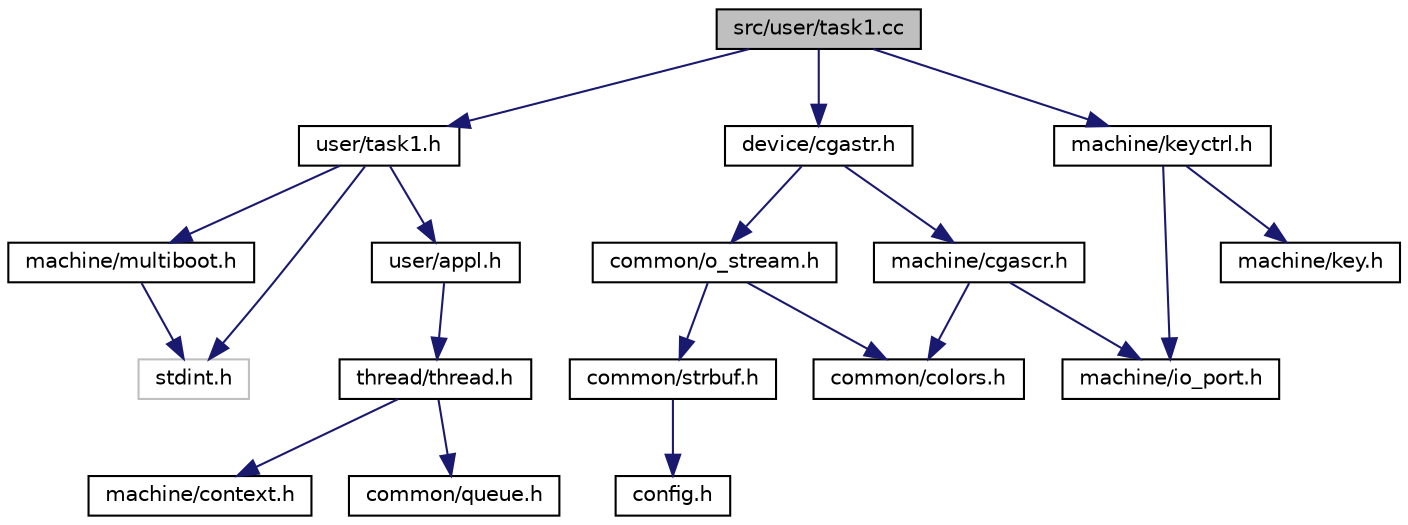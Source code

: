 digraph "src/user/task1.cc"
{
  bgcolor="transparent";
  edge [fontname="Helvetica",fontsize="10",labelfontname="Helvetica",labelfontsize="10"];
  node [fontname="Helvetica",fontsize="10",shape=record];
  Node1 [label="src/user/task1.cc",height=0.2,width=0.4,color="black", fillcolor="grey75", style="filled", fontcolor="black"];
  Node1 -> Node2 [color="midnightblue",fontsize="10",style="solid",fontname="Helvetica"];
  Node2 [label="user/task1.h",height=0.2,width=0.4,color="black",URL="$task1_8h.html",tooltip="Klassendeklaration für erste Aufgabe. "];
  Node2 -> Node3 [color="midnightblue",fontsize="10",style="solid",fontname="Helvetica"];
  Node3 [label="machine/multiboot.h",height=0.2,width=0.4,color="black",URL="$multiboot_8h.html"];
  Node3 -> Node4 [color="midnightblue",fontsize="10",style="solid",fontname="Helvetica"];
  Node4 [label="stdint.h",height=0.2,width=0.4,color="grey75"];
  Node2 -> Node5 [color="midnightblue",fontsize="10",style="solid",fontname="Helvetica"];
  Node5 [label="user/appl.h",height=0.2,width=0.4,color="black",URL="$appl_8h.html",tooltip="Grundklasse für Anwendungen, für die einzelnen Aufgaben benötigt. "];
  Node5 -> Node6 [color="midnightblue",fontsize="10",style="solid",fontname="Helvetica"];
  Node6 [label="thread/thread.h",height=0.2,width=0.4,color="black",URL="$thread_8h.html"];
  Node6 -> Node7 [color="midnightblue",fontsize="10",style="solid",fontname="Helvetica"];
  Node7 [label="machine/context.h",height=0.2,width=0.4,color="black",URL="$context_8h.html"];
  Node6 -> Node8 [color="midnightblue",fontsize="10",style="solid",fontname="Helvetica"];
  Node8 [label="common/queue.h",height=0.2,width=0.4,color="black",URL="$queue_8h.html"];
  Node2 -> Node4 [color="midnightblue",fontsize="10",style="solid",fontname="Helvetica"];
  Node1 -> Node9 [color="midnightblue",fontsize="10",style="solid",fontname="Helvetica"];
  Node9 [label="device/cgastr.h",height=0.2,width=0.4,color="black",URL="$cgastr_8h.html"];
  Node9 -> Node10 [color="midnightblue",fontsize="10",style="solid",fontname="Helvetica"];
  Node10 [label="common/o_stream.h",height=0.2,width=0.4,color="black",URL="$o__stream_8h.html"];
  Node10 -> Node11 [color="midnightblue",fontsize="10",style="solid",fontname="Helvetica"];
  Node11 [label="common/strbuf.h",height=0.2,width=0.4,color="black",URL="$strbuf_8h.html"];
  Node11 -> Node12 [color="midnightblue",fontsize="10",style="solid",fontname="Helvetica"];
  Node12 [label="config.h",height=0.2,width=0.4,color="black",URL="$config_8h.html",tooltip="verschiedene defines für Einstellungen "];
  Node10 -> Node13 [color="midnightblue",fontsize="10",style="solid",fontname="Helvetica"];
  Node13 [label="common/colors.h",height=0.2,width=0.4,color="black",URL="$colors_8h.html"];
  Node9 -> Node14 [color="midnightblue",fontsize="10",style="solid",fontname="Helvetica"];
  Node14 [label="machine/cgascr.h",height=0.2,width=0.4,color="black",URL="$cgascr_8h.html"];
  Node14 -> Node15 [color="midnightblue",fontsize="10",style="solid",fontname="Helvetica"];
  Node15 [label="machine/io_port.h",height=0.2,width=0.4,color="black",URL="$io__port_8h.html"];
  Node14 -> Node13 [color="midnightblue",fontsize="10",style="solid",fontname="Helvetica"];
  Node1 -> Node16 [color="midnightblue",fontsize="10",style="solid",fontname="Helvetica"];
  Node16 [label="machine/keyctrl.h",height=0.2,width=0.4,color="black",URL="$keyctrl_8h.html"];
  Node16 -> Node15 [color="midnightblue",fontsize="10",style="solid",fontname="Helvetica"];
  Node16 -> Node17 [color="midnightblue",fontsize="10",style="solid",fontname="Helvetica"];
  Node17 [label="machine/key.h",height=0.2,width=0.4,color="black",URL="$key_8h.html"];
}
